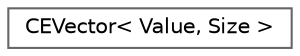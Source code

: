 digraph "Graphical Class Hierarchy"
{
 // LATEX_PDF_SIZE
  bgcolor="transparent";
  edge [fontname=Helvetica,fontsize=10,labelfontname=Helvetica,labelfontsize=10];
  node [fontname=Helvetica,fontsize=10,shape=box,height=0.2,width=0.4];
  rankdir="LR";
  Node0 [label="CEVector\< Value, Size \>",height=0.2,width=0.4,color="grey40", fillcolor="white", style="filled",URL="$d9/dd2/struct_c_e_vector.html",tooltip=" "];
}
